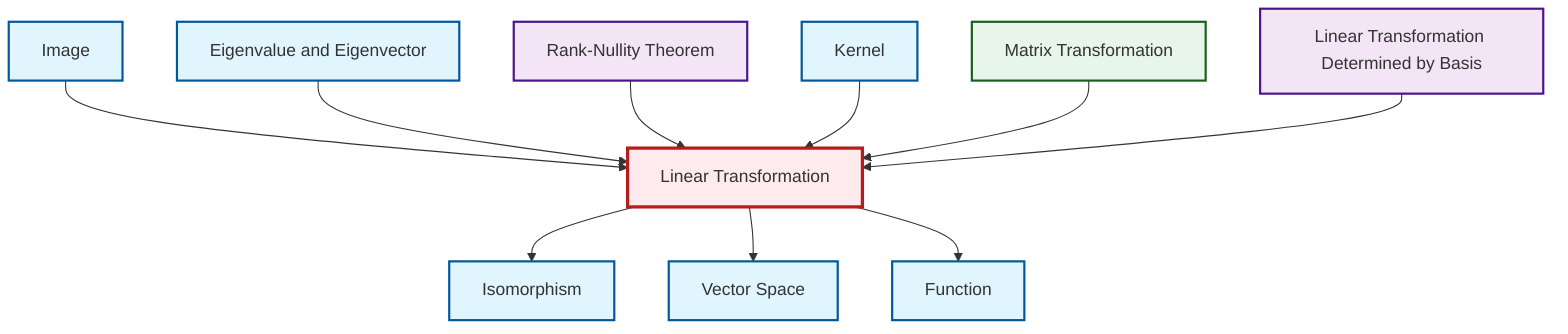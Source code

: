 graph TD
    classDef definition fill:#e1f5fe,stroke:#01579b,stroke-width:2px
    classDef theorem fill:#f3e5f5,stroke:#4a148c,stroke-width:2px
    classDef axiom fill:#fff3e0,stroke:#e65100,stroke-width:2px
    classDef example fill:#e8f5e9,stroke:#1b5e20,stroke-width:2px
    classDef current fill:#ffebee,stroke:#b71c1c,stroke-width:3px
    ex-matrix-transformation["Matrix Transformation"]:::example
    thm-linear-transformation-basis["Linear Transformation Determined by Basis"]:::theorem
    def-image["Image"]:::definition
    def-kernel["Kernel"]:::definition
    def-function["Function"]:::definition
    def-isomorphism["Isomorphism"]:::definition
    def-eigenvalue-eigenvector["Eigenvalue and Eigenvector"]:::definition
    def-linear-transformation["Linear Transformation"]:::definition
    thm-rank-nullity["Rank-Nullity Theorem"]:::theorem
    def-vector-space["Vector Space"]:::definition
    def-image --> def-linear-transformation
    def-eigenvalue-eigenvector --> def-linear-transformation
    thm-rank-nullity --> def-linear-transformation
    def-kernel --> def-linear-transformation
    def-linear-transformation --> def-isomorphism
    ex-matrix-transformation --> def-linear-transformation
    def-linear-transformation --> def-vector-space
    def-linear-transformation --> def-function
    thm-linear-transformation-basis --> def-linear-transformation
    class def-linear-transformation current